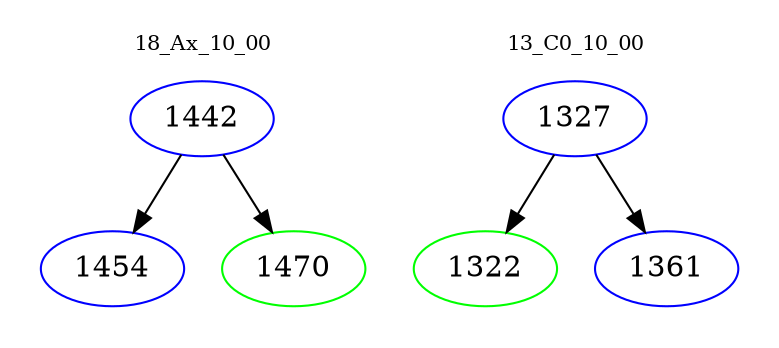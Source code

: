 digraph{
subgraph cluster_0 {
color = white
label = "18_Ax_10_00";
fontsize=10;
T0_1442 [label="1442", color="blue"]
T0_1442 -> T0_1454 [color="black"]
T0_1454 [label="1454", color="blue"]
T0_1442 -> T0_1470 [color="black"]
T0_1470 [label="1470", color="green"]
}
subgraph cluster_1 {
color = white
label = "13_C0_10_00";
fontsize=10;
T1_1327 [label="1327", color="blue"]
T1_1327 -> T1_1322 [color="black"]
T1_1322 [label="1322", color="green"]
T1_1327 -> T1_1361 [color="black"]
T1_1361 [label="1361", color="blue"]
}
}
